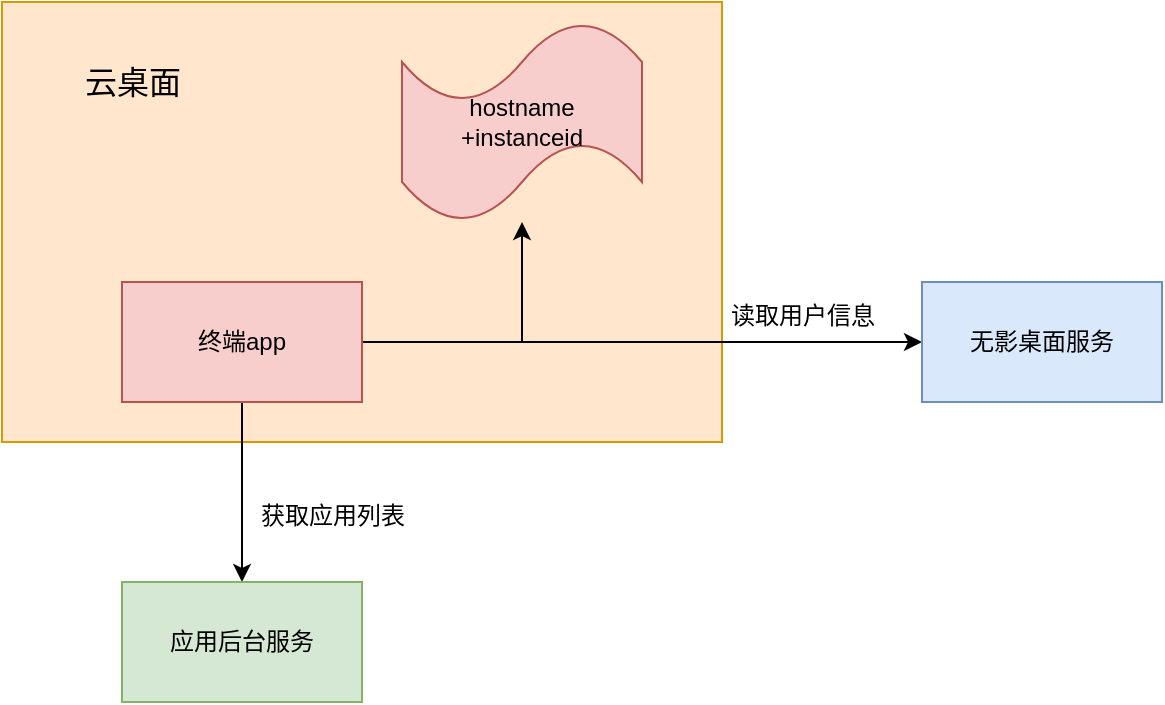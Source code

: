 <mxfile version="14.6.13" type="github">
  <diagram id="_BGO3kCnHvh-opXhYRSR" name="Page-1">
    <mxGraphModel dx="1082" dy="627" grid="1" gridSize="10" guides="1" tooltips="1" connect="1" arrows="1" fold="1" page="1" pageScale="1" pageWidth="827" pageHeight="1169" math="0" shadow="0">
      <root>
        <mxCell id="0" />
        <mxCell id="1" parent="0" />
        <mxCell id="OK57nTrorDAZtAI-0ME9-13" value="" style="rounded=0;whiteSpace=wrap;html=1;fillColor=#ffe6cc;strokeColor=#d79b00;" vertex="1" parent="1">
          <mxGeometry x="60" y="60" width="360" height="220" as="geometry" />
        </mxCell>
        <mxCell id="OK57nTrorDAZtAI-0ME9-8" value="" style="edgeStyle=orthogonalEdgeStyle;rounded=0;orthogonalLoop=1;jettySize=auto;html=1;" edge="1" parent="1" source="OK57nTrorDAZtAI-0ME9-4" target="OK57nTrorDAZtAI-0ME9-6">
          <mxGeometry relative="1" as="geometry">
            <mxPoint x="180" y="120" as="targetPoint" />
          </mxGeometry>
        </mxCell>
        <mxCell id="OK57nTrorDAZtAI-0ME9-10" value="" style="edgeStyle=orthogonalEdgeStyle;rounded=0;orthogonalLoop=1;jettySize=auto;html=1;" edge="1" parent="1" source="OK57nTrorDAZtAI-0ME9-4" target="OK57nTrorDAZtAI-0ME9-9">
          <mxGeometry relative="1" as="geometry" />
        </mxCell>
        <mxCell id="OK57nTrorDAZtAI-0ME9-12" value="" style="edgeStyle=orthogonalEdgeStyle;rounded=0;orthogonalLoop=1;jettySize=auto;html=1;" edge="1" parent="1" source="OK57nTrorDAZtAI-0ME9-4" target="OK57nTrorDAZtAI-0ME9-11">
          <mxGeometry relative="1" as="geometry" />
        </mxCell>
        <mxCell id="OK57nTrorDAZtAI-0ME9-4" value="终端app" style="rounded=0;whiteSpace=wrap;html=1;fillColor=#f8cecc;strokeColor=#b85450;" vertex="1" parent="1">
          <mxGeometry x="120" y="200" width="120" height="60" as="geometry" />
        </mxCell>
        <mxCell id="OK57nTrorDAZtAI-0ME9-6" value="hostname&lt;br&gt;+instanceid" style="shape=tape;whiteSpace=wrap;html=1;fillColor=#f8cecc;strokeColor=#b85450;" vertex="1" parent="1">
          <mxGeometry x="260" y="70" width="120" height="100" as="geometry" />
        </mxCell>
        <mxCell id="OK57nTrorDAZtAI-0ME9-9" value="无影桌面服务" style="whiteSpace=wrap;html=1;rounded=0;fillColor=#dae8fc;strokeColor=#6c8ebf;" vertex="1" parent="1">
          <mxGeometry x="520" y="200" width="120" height="60" as="geometry" />
        </mxCell>
        <mxCell id="OK57nTrorDAZtAI-0ME9-11" value="应用后台服务" style="rounded=0;whiteSpace=wrap;html=1;fillColor=#d5e8d4;strokeColor=#82b366;" vertex="1" parent="1">
          <mxGeometry x="120" y="350" width="120" height="60" as="geometry" />
        </mxCell>
        <mxCell id="OK57nTrorDAZtAI-0ME9-14" value="云桌面" style="text;html=1;align=center;verticalAlign=middle;resizable=0;points=[];autosize=1;strokeColor=none;fontSize=16;" vertex="1" parent="1">
          <mxGeometry x="95" y="90" width="60" height="20" as="geometry" />
        </mxCell>
        <mxCell id="OK57nTrorDAZtAI-0ME9-15" value="&lt;font style=&quot;font-size: 12px&quot;&gt;获取应用列表&lt;/font&gt;" style="text;html=1;align=center;verticalAlign=middle;resizable=0;points=[];autosize=1;strokeColor=none;fontSize=16;" vertex="1" parent="1">
          <mxGeometry x="180" y="300" width="90" height="30" as="geometry" />
        </mxCell>
        <mxCell id="OK57nTrorDAZtAI-0ME9-16" value="&lt;font style=&quot;font-size: 12px&quot;&gt;读取用户信息&lt;/font&gt;" style="text;html=1;align=center;verticalAlign=middle;resizable=0;points=[];autosize=1;strokeColor=none;fontSize=16;" vertex="1" parent="1">
          <mxGeometry x="415" y="200" width="90" height="30" as="geometry" />
        </mxCell>
      </root>
    </mxGraphModel>
  </diagram>
</mxfile>
